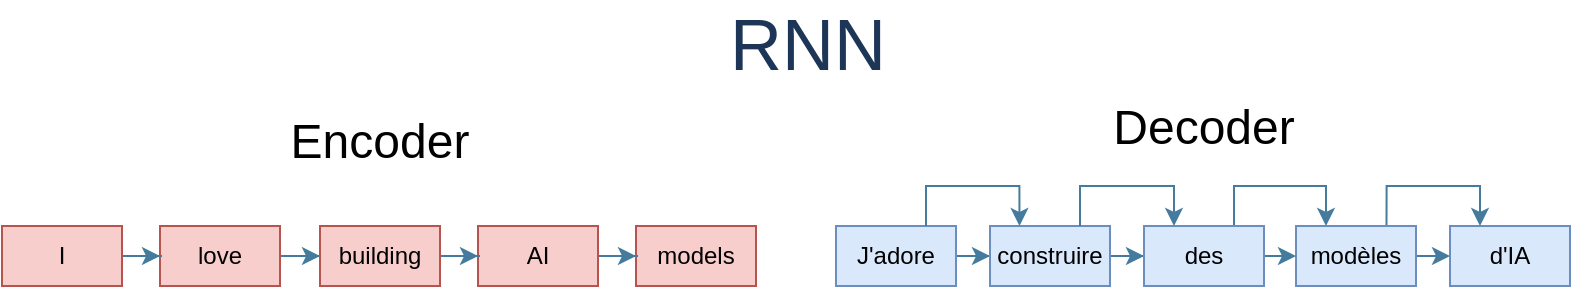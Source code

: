 <mxfile version="24.2.8" type="github">
  <diagram name="Page-1" id="R83kdUnYyPJmHdB97pe4">
    <mxGraphModel dx="1357" dy="2343" grid="0" gridSize="10" guides="1" tooltips="1" connect="1" arrows="1" fold="1" page="1" pageScale="1" pageWidth="1100" pageHeight="850" math="0" shadow="0">
      <root>
        <mxCell id="0" />
        <mxCell id="1" parent="0" />
        <mxCell id="3KB208nGldrbzYYvr4mg-13" value="&lt;font style=&quot;font-size: 36px;&quot;&gt;RNN&lt;/font&gt;" style="text;html=1;align=center;verticalAlign=middle;whiteSpace=wrap;rounded=0;fontColor=#1D3557;" vertex="1" parent="1">
          <mxGeometry x="499" y="122" width="60" height="30" as="geometry" />
        </mxCell>
        <mxCell id="3KB208nGldrbzYYvr4mg-39" value="" style="group;movable=1;resizable=1;rotatable=1;deletable=1;editable=1;locked=0;connectable=1;" vertex="1" connectable="0" parent="1">
          <mxGeometry x="494" y="171" width="367" height="87" as="geometry" />
        </mxCell>
        <mxCell id="3KB208nGldrbzYYvr4mg-2" value="&lt;font style=&quot;font-size: 24px;&quot;&gt;Decoder&lt;/font&gt;" style="text;html=1;align=center;verticalAlign=middle;whiteSpace=wrap;rounded=0;fontSize=16;labelBackgroundColor=none;movable=1;resizable=1;rotatable=1;deletable=1;editable=1;locked=0;connectable=1;" vertex="1" parent="3KB208nGldrbzYYvr4mg-39">
          <mxGeometry x="182.5" y="-7" width="100" height="30" as="geometry" />
        </mxCell>
        <mxCell id="3KB208nGldrbzYYvr4mg-22" value="" style="group;movable=1;resizable=1;rotatable=1;deletable=1;editable=1;locked=0;connectable=1;" vertex="1" connectable="0" parent="3KB208nGldrbzYYvr4mg-39">
          <mxGeometry x="49" y="57" width="367" height="30" as="geometry" />
        </mxCell>
        <mxCell id="3KB208nGldrbzYYvr4mg-49" style="edgeStyle=orthogonalEdgeStyle;rounded=0;orthogonalLoop=1;jettySize=auto;html=1;entryX=0;entryY=0.5;entryDx=0;entryDy=0;strokeColor=#457B9D;fontColor=#1D3557;fillColor=#A8DADC;" edge="1" parent="3KB208nGldrbzYYvr4mg-22" source="3KB208nGldrbzYYvr4mg-15" target="3KB208nGldrbzYYvr4mg-17">
          <mxGeometry relative="1" as="geometry" />
        </mxCell>
        <mxCell id="3KB208nGldrbzYYvr4mg-15" value="J&#39;adore" style="text;html=1;align=center;verticalAlign=middle;whiteSpace=wrap;rounded=0;fillColor=#dae8fc;strokeColor=#6c8ebf;movable=1;resizable=1;rotatable=1;deletable=1;editable=1;locked=0;connectable=1;" vertex="1" parent="3KB208nGldrbzYYvr4mg-22">
          <mxGeometry width="60" height="30" as="geometry" />
        </mxCell>
        <mxCell id="3KB208nGldrbzYYvr4mg-16" value="d&#39;IA" style="text;html=1;align=center;verticalAlign=middle;whiteSpace=wrap;rounded=0;fillColor=#dae8fc;strokeColor=#6c8ebf;movable=1;resizable=1;rotatable=1;deletable=1;editable=1;locked=0;connectable=1;" vertex="1" parent="3KB208nGldrbzYYvr4mg-22">
          <mxGeometry x="307" width="60" height="30" as="geometry" />
        </mxCell>
        <mxCell id="3KB208nGldrbzYYvr4mg-50" style="edgeStyle=orthogonalEdgeStyle;rounded=0;orthogonalLoop=1;jettySize=auto;html=1;entryX=0;entryY=0.5;entryDx=0;entryDy=0;strokeColor=#457B9D;fontColor=#1D3557;fillColor=#A8DADC;" edge="1" parent="3KB208nGldrbzYYvr4mg-22" source="3KB208nGldrbzYYvr4mg-17" target="3KB208nGldrbzYYvr4mg-20">
          <mxGeometry relative="1" as="geometry" />
        </mxCell>
        <mxCell id="3KB208nGldrbzYYvr4mg-17" value="construire" style="text;html=1;align=center;verticalAlign=middle;whiteSpace=wrap;rounded=0;fillColor=#dae8fc;strokeColor=#6c8ebf;movable=1;resizable=1;rotatable=1;deletable=1;editable=1;locked=0;connectable=1;" vertex="1" parent="3KB208nGldrbzYYvr4mg-22">
          <mxGeometry x="77" width="60" height="30" as="geometry" />
        </mxCell>
        <mxCell id="3KB208nGldrbzYYvr4mg-62" style="edgeStyle=orthogonalEdgeStyle;rounded=0;orthogonalLoop=1;jettySize=auto;html=1;exitX=1;exitY=0.5;exitDx=0;exitDy=0;entryX=0;entryY=0.5;entryDx=0;entryDy=0;strokeColor=#457B9D;fontColor=#1D3557;fillColor=#A8DADC;" edge="1" parent="3KB208nGldrbzYYvr4mg-22" source="3KB208nGldrbzYYvr4mg-19" target="3KB208nGldrbzYYvr4mg-16">
          <mxGeometry relative="1" as="geometry" />
        </mxCell>
        <mxCell id="3KB208nGldrbzYYvr4mg-68" style="edgeStyle=orthogonalEdgeStyle;rounded=0;orthogonalLoop=1;jettySize=auto;html=1;entryX=0.25;entryY=0;entryDx=0;entryDy=0;strokeColor=#457B9D;fontColor=#1D3557;fillColor=#A8DADC;exitX=0.75;exitY=0;exitDx=0;exitDy=0;" edge="1" parent="3KB208nGldrbzYYvr4mg-22" source="3KB208nGldrbzYYvr4mg-22" target="3KB208nGldrbzYYvr4mg-16">
          <mxGeometry relative="1" as="geometry" />
        </mxCell>
        <mxCell id="3KB208nGldrbzYYvr4mg-19" value="modèles" style="text;html=1;align=center;verticalAlign=middle;whiteSpace=wrap;rounded=0;fillColor=#dae8fc;strokeColor=#6c8ebf;movable=1;resizable=1;rotatable=1;deletable=1;editable=1;locked=0;connectable=1;" vertex="1" parent="3KB208nGldrbzYYvr4mg-22">
          <mxGeometry x="230" width="60" height="30" as="geometry" />
        </mxCell>
        <mxCell id="3KB208nGldrbzYYvr4mg-61" style="edgeStyle=orthogonalEdgeStyle;rounded=0;orthogonalLoop=1;jettySize=auto;html=1;exitX=1;exitY=0.5;exitDx=0;exitDy=0;entryX=0;entryY=0.5;entryDx=0;entryDy=0;strokeColor=#457B9D;fontColor=#1D3557;fillColor=#A8DADC;" edge="1" parent="3KB208nGldrbzYYvr4mg-22" source="3KB208nGldrbzYYvr4mg-20" target="3KB208nGldrbzYYvr4mg-19">
          <mxGeometry relative="1" as="geometry" />
        </mxCell>
        <mxCell id="3KB208nGldrbzYYvr4mg-66" style="edgeStyle=orthogonalEdgeStyle;rounded=0;orthogonalLoop=1;jettySize=auto;html=1;entryX=0.25;entryY=0;entryDx=0;entryDy=0;strokeColor=#457B9D;fontColor=#1D3557;fillColor=#A8DADC;exitX=0.75;exitY=0;exitDx=0;exitDy=0;" edge="1" parent="3KB208nGldrbzYYvr4mg-22" source="3KB208nGldrbzYYvr4mg-20" target="3KB208nGldrbzYYvr4mg-19">
          <mxGeometry relative="1" as="geometry" />
        </mxCell>
        <mxCell id="3KB208nGldrbzYYvr4mg-20" value="des" style="text;html=1;align=center;verticalAlign=middle;whiteSpace=wrap;rounded=0;fillColor=#dae8fc;strokeColor=#6c8ebf;movable=1;resizable=1;rotatable=1;deletable=1;editable=1;locked=0;connectable=1;" vertex="1" parent="3KB208nGldrbzYYvr4mg-22">
          <mxGeometry x="154" width="60" height="30" as="geometry" />
        </mxCell>
        <mxCell id="3KB208nGldrbzYYvr4mg-64" style="edgeStyle=orthogonalEdgeStyle;rounded=0;orthogonalLoop=1;jettySize=auto;html=1;entryX=0.25;entryY=0;entryDx=0;entryDy=0;strokeColor=#457B9D;fontColor=#1D3557;fillColor=#A8DADC;exitX=0.75;exitY=0;exitDx=0;exitDy=0;" edge="1" parent="3KB208nGldrbzYYvr4mg-22" source="3KB208nGldrbzYYvr4mg-15" target="3KB208nGldrbzYYvr4mg-22">
          <mxGeometry relative="1" as="geometry" />
        </mxCell>
        <mxCell id="3KB208nGldrbzYYvr4mg-67" style="edgeStyle=orthogonalEdgeStyle;rounded=0;orthogonalLoop=1;jettySize=auto;html=1;entryX=0.25;entryY=0;entryDx=0;entryDy=0;strokeColor=#457B9D;fontColor=#1D3557;fillColor=#A8DADC;exitX=0.75;exitY=0;exitDx=0;exitDy=0;" edge="1" parent="3KB208nGldrbzYYvr4mg-22" source="3KB208nGldrbzYYvr4mg-17" target="3KB208nGldrbzYYvr4mg-20">
          <mxGeometry relative="1" as="geometry" />
        </mxCell>
        <mxCell id="3KB208nGldrbzYYvr4mg-1" value="&lt;font style=&quot;font-size: 24px;&quot;&gt;&lt;font style=&quot;&quot;&gt;Enc&lt;/font&gt;oder&lt;/font&gt;" style="text;html=1;align=center;verticalAlign=middle;whiteSpace=wrap;rounded=0;fontSize=16;labelBackgroundColor=none;container=0;movable=1;resizable=1;rotatable=1;deletable=1;editable=1;locked=0;connectable=1;" vertex="1" parent="1">
          <mxGeometry x="264.5" y="171" width="100" height="30" as="geometry" />
        </mxCell>
        <mxCell id="3KB208nGldrbzYYvr4mg-24" value="models" style="text;html=1;align=center;verticalAlign=middle;whiteSpace=wrap;rounded=0;fillColor=#f8cecc;strokeColor=#b85450;container=0;movable=1;resizable=1;rotatable=1;deletable=1;editable=1;locked=0;connectable=1;" vertex="1" parent="1">
          <mxGeometry x="443" y="228" width="60" height="30" as="geometry" />
        </mxCell>
        <mxCell id="3KB208nGldrbzYYvr4mg-44" style="edgeStyle=orthogonalEdgeStyle;rounded=0;orthogonalLoop=1;jettySize=auto;html=1;entryX=0;entryY=0.5;entryDx=0;entryDy=0;strokeColor=#457B9D;fontColor=#1D3557;fillColor=#A8DADC;" edge="1" parent="1" source="3KB208nGldrbzYYvr4mg-25" target="3KB208nGldrbzYYvr4mg-24">
          <mxGeometry relative="1" as="geometry" />
        </mxCell>
        <mxCell id="3KB208nGldrbzYYvr4mg-25" value="AI" style="text;html=1;align=center;verticalAlign=middle;whiteSpace=wrap;rounded=0;fillColor=#f8cecc;strokeColor=#b85450;container=0;movable=1;resizable=1;rotatable=1;deletable=1;editable=1;locked=0;connectable=1;" vertex="1" parent="1">
          <mxGeometry x="364" y="228" width="60" height="30" as="geometry" />
        </mxCell>
        <mxCell id="3KB208nGldrbzYYvr4mg-43" style="edgeStyle=orthogonalEdgeStyle;rounded=0;orthogonalLoop=1;jettySize=auto;html=1;entryX=0;entryY=0.5;entryDx=0;entryDy=0;strokeColor=#457B9D;fontColor=#1D3557;fillColor=#A8DADC;" edge="1" parent="1" source="3KB208nGldrbzYYvr4mg-26" target="3KB208nGldrbzYYvr4mg-25">
          <mxGeometry relative="1" as="geometry" />
        </mxCell>
        <mxCell id="3KB208nGldrbzYYvr4mg-26" value="building" style="text;html=1;align=center;verticalAlign=middle;whiteSpace=wrap;rounded=0;fillColor=#f8cecc;strokeColor=#b85450;container=0;movable=1;resizable=1;rotatable=1;deletable=1;editable=1;locked=0;connectable=1;" vertex="1" parent="1">
          <mxGeometry x="285" y="228" width="60" height="30" as="geometry" />
        </mxCell>
        <mxCell id="3KB208nGldrbzYYvr4mg-42" style="edgeStyle=orthogonalEdgeStyle;rounded=0;orthogonalLoop=1;jettySize=auto;html=1;entryX=0;entryY=0.5;entryDx=0;entryDy=0;strokeColor=#457B9D;fontColor=#1D3557;fillColor=#A8DADC;" edge="1" parent="1" source="3KB208nGldrbzYYvr4mg-27" target="3KB208nGldrbzYYvr4mg-26">
          <mxGeometry relative="1" as="geometry" />
        </mxCell>
        <mxCell id="3KB208nGldrbzYYvr4mg-27" value="love" style="text;html=1;align=center;verticalAlign=middle;whiteSpace=wrap;rounded=0;fillColor=#f8cecc;strokeColor=#b85450;container=0;movable=1;resizable=1;rotatable=1;deletable=1;editable=1;locked=0;connectable=1;" vertex="1" parent="1">
          <mxGeometry x="205" y="228" width="60" height="30" as="geometry" />
        </mxCell>
        <mxCell id="3KB208nGldrbzYYvr4mg-41" style="edgeStyle=orthogonalEdgeStyle;rounded=0;orthogonalLoop=1;jettySize=auto;html=1;entryX=0;entryY=0.5;entryDx=0;entryDy=0;strokeColor=#457B9D;fontColor=#1D3557;fillColor=#A8DADC;" edge="1" parent="1" source="3KB208nGldrbzYYvr4mg-28" target="3KB208nGldrbzYYvr4mg-27">
          <mxGeometry relative="1" as="geometry" />
        </mxCell>
        <mxCell id="3KB208nGldrbzYYvr4mg-28" value="I" style="text;html=1;align=center;verticalAlign=middle;whiteSpace=wrap;rounded=0;fillColor=#f8cecc;strokeColor=#b85450;container=0;movable=1;resizable=1;rotatable=1;deletable=1;editable=1;locked=0;connectable=1;" vertex="1" parent="1">
          <mxGeometry x="126" y="228" width="60" height="30" as="geometry" />
        </mxCell>
      </root>
    </mxGraphModel>
  </diagram>
</mxfile>
